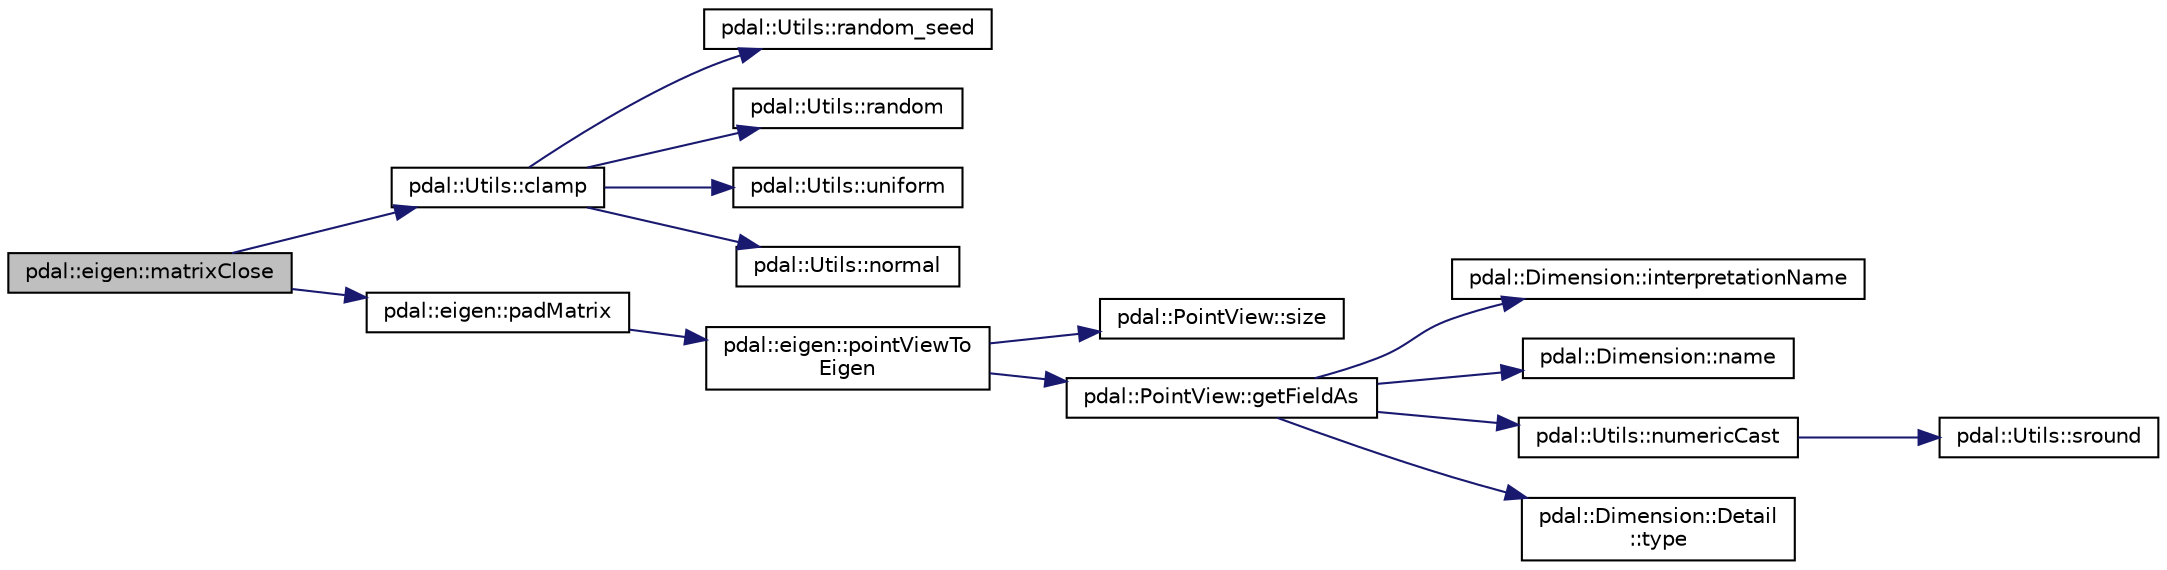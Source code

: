 digraph "pdal::eigen::matrixClose"
{
  edge [fontname="Helvetica",fontsize="10",labelfontname="Helvetica",labelfontsize="10"];
  node [fontname="Helvetica",fontsize="10",shape=record];
  rankdir="LR";
  Node1 [label="pdal::eigen::matrixClose",height=0.2,width=0.4,color="black", fillcolor="grey75", style="filled", fontcolor="black"];
  Node1 -> Node2 [color="midnightblue",fontsize="10",style="solid",fontname="Helvetica"];
  Node2 [label="pdal::Utils::clamp",height=0.2,width=0.4,color="black", fillcolor="white", style="filled",URL="$namespacepdal_1_1Utils.html#af9895f466e24147ed204408cc271579d",tooltip="Clamp value to given bounds. "];
  Node2 -> Node3 [color="midnightblue",fontsize="10",style="solid",fontname="Helvetica"];
  Node3 [label="pdal::Utils::random_seed",height=0.2,width=0.4,color="black", fillcolor="white", style="filled",URL="$namespacepdal_1_1Utils.html#ad02787dce6b6f45473604bc9fe7e9c10"];
  Node2 -> Node4 [color="midnightblue",fontsize="10",style="solid",fontname="Helvetica"];
  Node4 [label="pdal::Utils::random",height=0.2,width=0.4,color="black", fillcolor="white", style="filled",URL="$namespacepdal_1_1Utils.html#ae307965bf4f08edcc45fbe8599c0eddc"];
  Node2 -> Node5 [color="midnightblue",fontsize="10",style="solid",fontname="Helvetica"];
  Node5 [label="pdal::Utils::uniform",height=0.2,width=0.4,color="black", fillcolor="white", style="filled",URL="$namespacepdal_1_1Utils.html#ae21c6270b839374408725a65e3dcd4b1"];
  Node2 -> Node6 [color="midnightblue",fontsize="10",style="solid",fontname="Helvetica"];
  Node6 [label="pdal::Utils::normal",height=0.2,width=0.4,color="black", fillcolor="white", style="filled",URL="$namespacepdal_1_1Utils.html#a811546a69a0e444b3060f63ae4a797c7"];
  Node1 -> Node7 [color="midnightblue",fontsize="10",style="solid",fontname="Helvetica"];
  Node7 [label="pdal::eigen::padMatrix",height=0.2,width=0.4,color="black", fillcolor="white", style="filled",URL="$namespacepdal_1_1eigen.html#a4aae1c885fc7ff09ed79b410d0021957"];
  Node7 -> Node8 [color="midnightblue",fontsize="10",style="solid",fontname="Helvetica"];
  Node8 [label="pdal::eigen::pointViewTo\lEigen",height=0.2,width=0.4,color="black", fillcolor="white", style="filled",URL="$namespacepdal_1_1eigen.html#a8cca9caad55d997fe9e961272c2cea8c"];
  Node8 -> Node9 [color="midnightblue",fontsize="10",style="solid",fontname="Helvetica"];
  Node9 [label="pdal::PointView::size",height=0.2,width=0.4,color="black", fillcolor="white", style="filled",URL="$classpdal_1_1PointView.html#a4c2fba9b5d7a61f19a558bb08405555d"];
  Node8 -> Node10 [color="midnightblue",fontsize="10",style="solid",fontname="Helvetica"];
  Node10 [label="pdal::PointView::getFieldAs",height=0.2,width=0.4,color="black", fillcolor="white", style="filled",URL="$classpdal_1_1PointView.html#a4c594a6d2a469e594988194ccf125a15"];
  Node10 -> Node11 [color="midnightblue",fontsize="10",style="solid",fontname="Helvetica"];
  Node11 [label="pdal::Dimension::interpretationName",height=0.2,width=0.4,color="black", fillcolor="white", style="filled",URL="$namespacepdal_1_1Dimension.html#acc41232ae1e707d6c928ffb9a56592d3"];
  Node10 -> Node12 [color="midnightblue",fontsize="10",style="solid",fontname="Helvetica"];
  Node12 [label="pdal::Dimension::name",height=0.2,width=0.4,color="black", fillcolor="white", style="filled",URL="$namespacepdal_1_1Dimension.html#af3176b0b7e6b4be000317846cf7c2718"];
  Node10 -> Node13 [color="midnightblue",fontsize="10",style="solid",fontname="Helvetica"];
  Node13 [label="pdal::Utils::numericCast",height=0.2,width=0.4,color="black", fillcolor="white", style="filled",URL="$namespacepdal_1_1Utils.html#a33d614ac71aa03aaa5c10a242c4d14ac"];
  Node13 -> Node14 [color="midnightblue",fontsize="10",style="solid",fontname="Helvetica"];
  Node14 [label="pdal::Utils::sround",height=0.2,width=0.4,color="black", fillcolor="white", style="filled",URL="$namespacepdal_1_1Utils.html#a06833597f1fc4287966cfa0867128e59"];
  Node10 -> Node15 [color="midnightblue",fontsize="10",style="solid",fontname="Helvetica"];
  Node15 [label="pdal::Dimension::Detail\l::type",height=0.2,width=0.4,color="black", fillcolor="white", style="filled",URL="$classpdal_1_1Dimension_1_1Detail.html#adf5961976b7fce3d90a0dddd50519a7c"];
}
